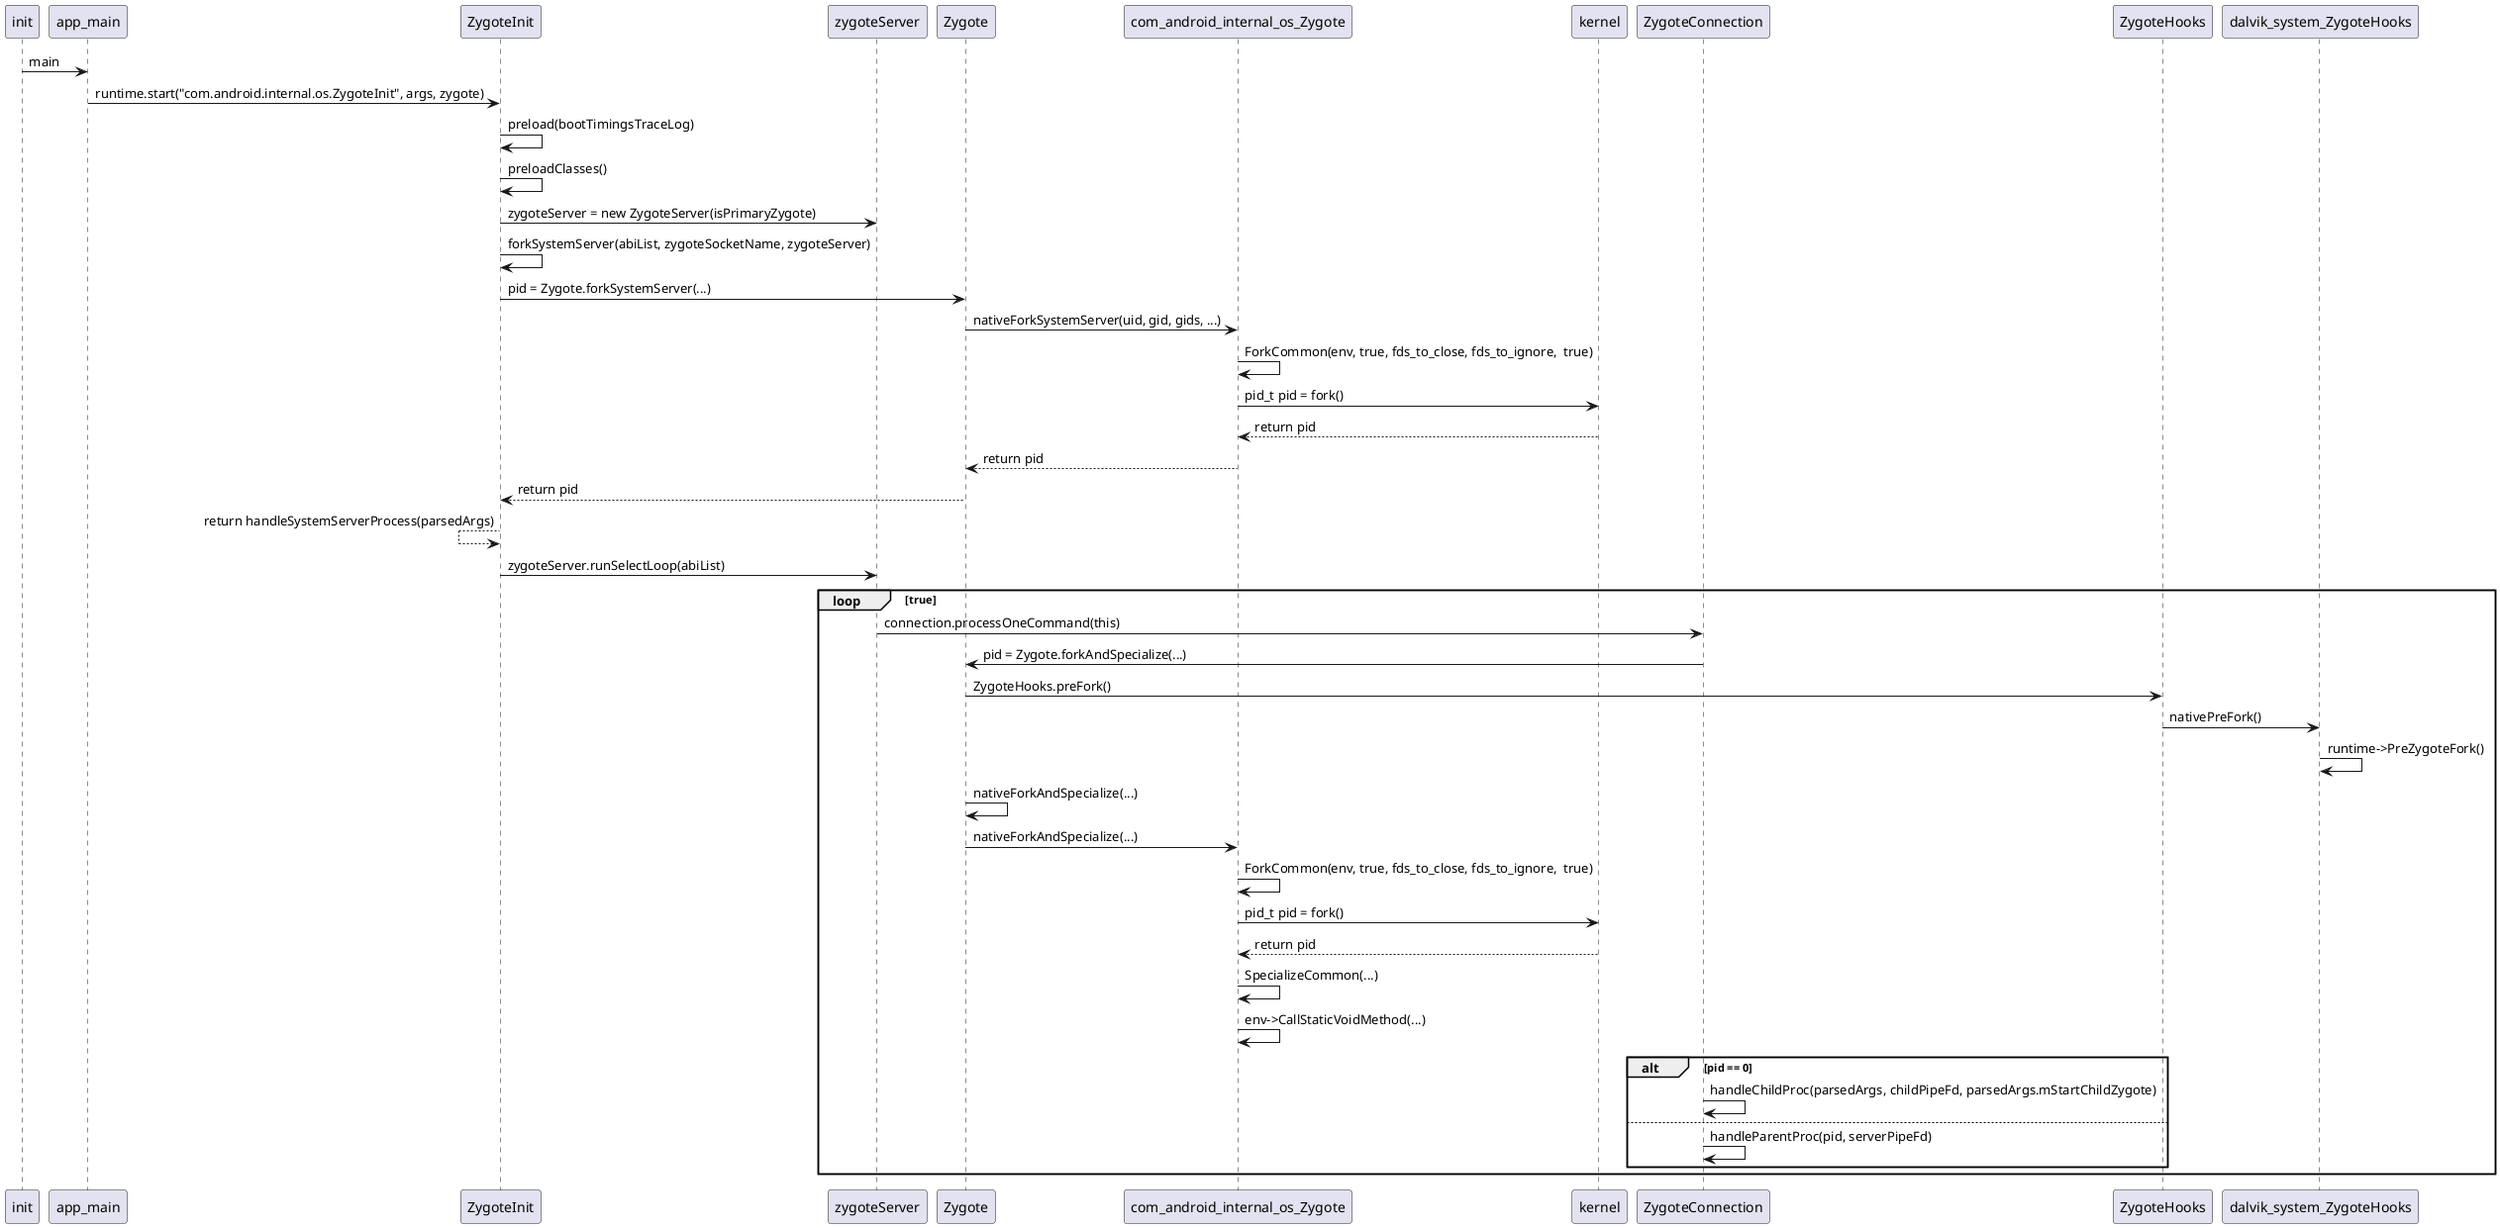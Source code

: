 @startuml

init -> app_main: main
app_main -> ZygoteInit: runtime.start("com.android.internal.os.ZygoteInit", args, zygote)
ZygoteInit -> ZygoteInit: preload(bootTimingsTraceLog)
ZygoteInit -> ZygoteInit: preloadClasses()
ZygoteInit -> zygoteServer: zygoteServer = new ZygoteServer(isPrimaryZygote)

ZygoteInit -> ZygoteInit: forkSystemServer(abiList, zygoteSocketName, zygoteServer)
ZygoteInit -> Zygote: pid = Zygote.forkSystemServer(...)
Zygote -> com_android_internal_os_Zygote: nativeForkSystemServer(uid, gid, gids, ...)
com_android_internal_os_Zygote -> com_android_internal_os_Zygote: ForkCommon(env, true, fds_to_close, fds_to_ignore,  true)
com_android_internal_os_Zygote -> kernel: pid_t pid = fork()
com_android_internal_os_Zygote <-- kernel: return pid
Zygote <-- com_android_internal_os_Zygote: return pid
ZygoteInit <-- Zygote: return pid
ZygoteInit <-- ZygoteInit: return handleSystemServerProcess(parsedArgs)

ZygoteInit -> zygoteServer: zygoteServer.runSelectLoop(abiList)
loop true
    zygoteServer -> ZygoteConnection: connection.processOneCommand(this)

    ' forkAndSpecialize
    ZygoteConnection -> Zygote: pid = Zygote.forkAndSpecialize(...)
    Zygote -> ZygoteHooks: ZygoteHooks.preFork()
    ZygoteHooks -> dalvik_system_ZygoteHooks: nativePreFork()
    dalvik_system_ZygoteHooks -> dalvik_system_ZygoteHooks: runtime->PreZygoteFork()

    Zygote -> Zygote: nativeForkAndSpecialize(...)
    Zygote -> com_android_internal_os_Zygote: nativeForkAndSpecialize(...)
    com_android_internal_os_Zygote -> com_android_internal_os_Zygote: ForkCommon(env, true, fds_to_close, fds_to_ignore,  true)
    com_android_internal_os_Zygote -> kernel: pid_t pid = fork()
    com_android_internal_os_Zygote <-- kernel: return pid
    com_android_internal_os_Zygote -> com_android_internal_os_Zygote: SpecializeCommon(...)
    com_android_internal_os_Zygote -> com_android_internal_os_Zygote: env->CallStaticVoidMethod(...)

    alt pid == 0
        ZygoteConnection -> ZygoteConnection: handleChildProc(parsedArgs, childPipeFd, parsedArgs.mStartChildZygote)
    else
        ZygoteConnection -> ZygoteConnection: handleParentProc(pid, serverPipeFd)
    end
end

@enduml